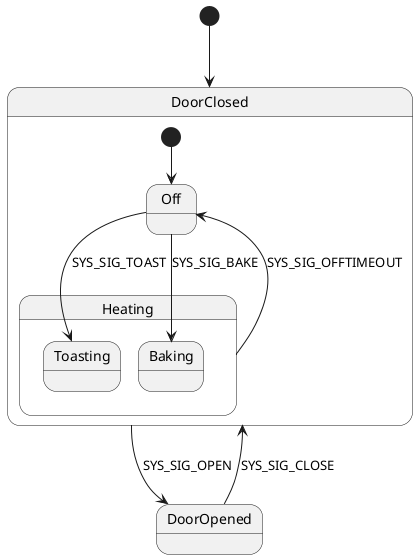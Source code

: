 @startuml
state DoorClosed {
  [*] --> Off
  state Off {
  }
  
  state Heating {
    state Toasting {
    }

    state Baking {
    }    
  }
}

state DoorOpened {
}

[*] --> DoorClosed
DoorClosed --> DoorOpened: SYS_SIG_OPEN
Off --> Toasting: SYS_SIG_TOAST
Off --> Baking: SYS_SIG_BAKE
Heating --> Off: SYS_SIG_OFFTIMEOUT
DoorOpened --> DoorClosed: SYS_SIG_CLOSE

@enduml